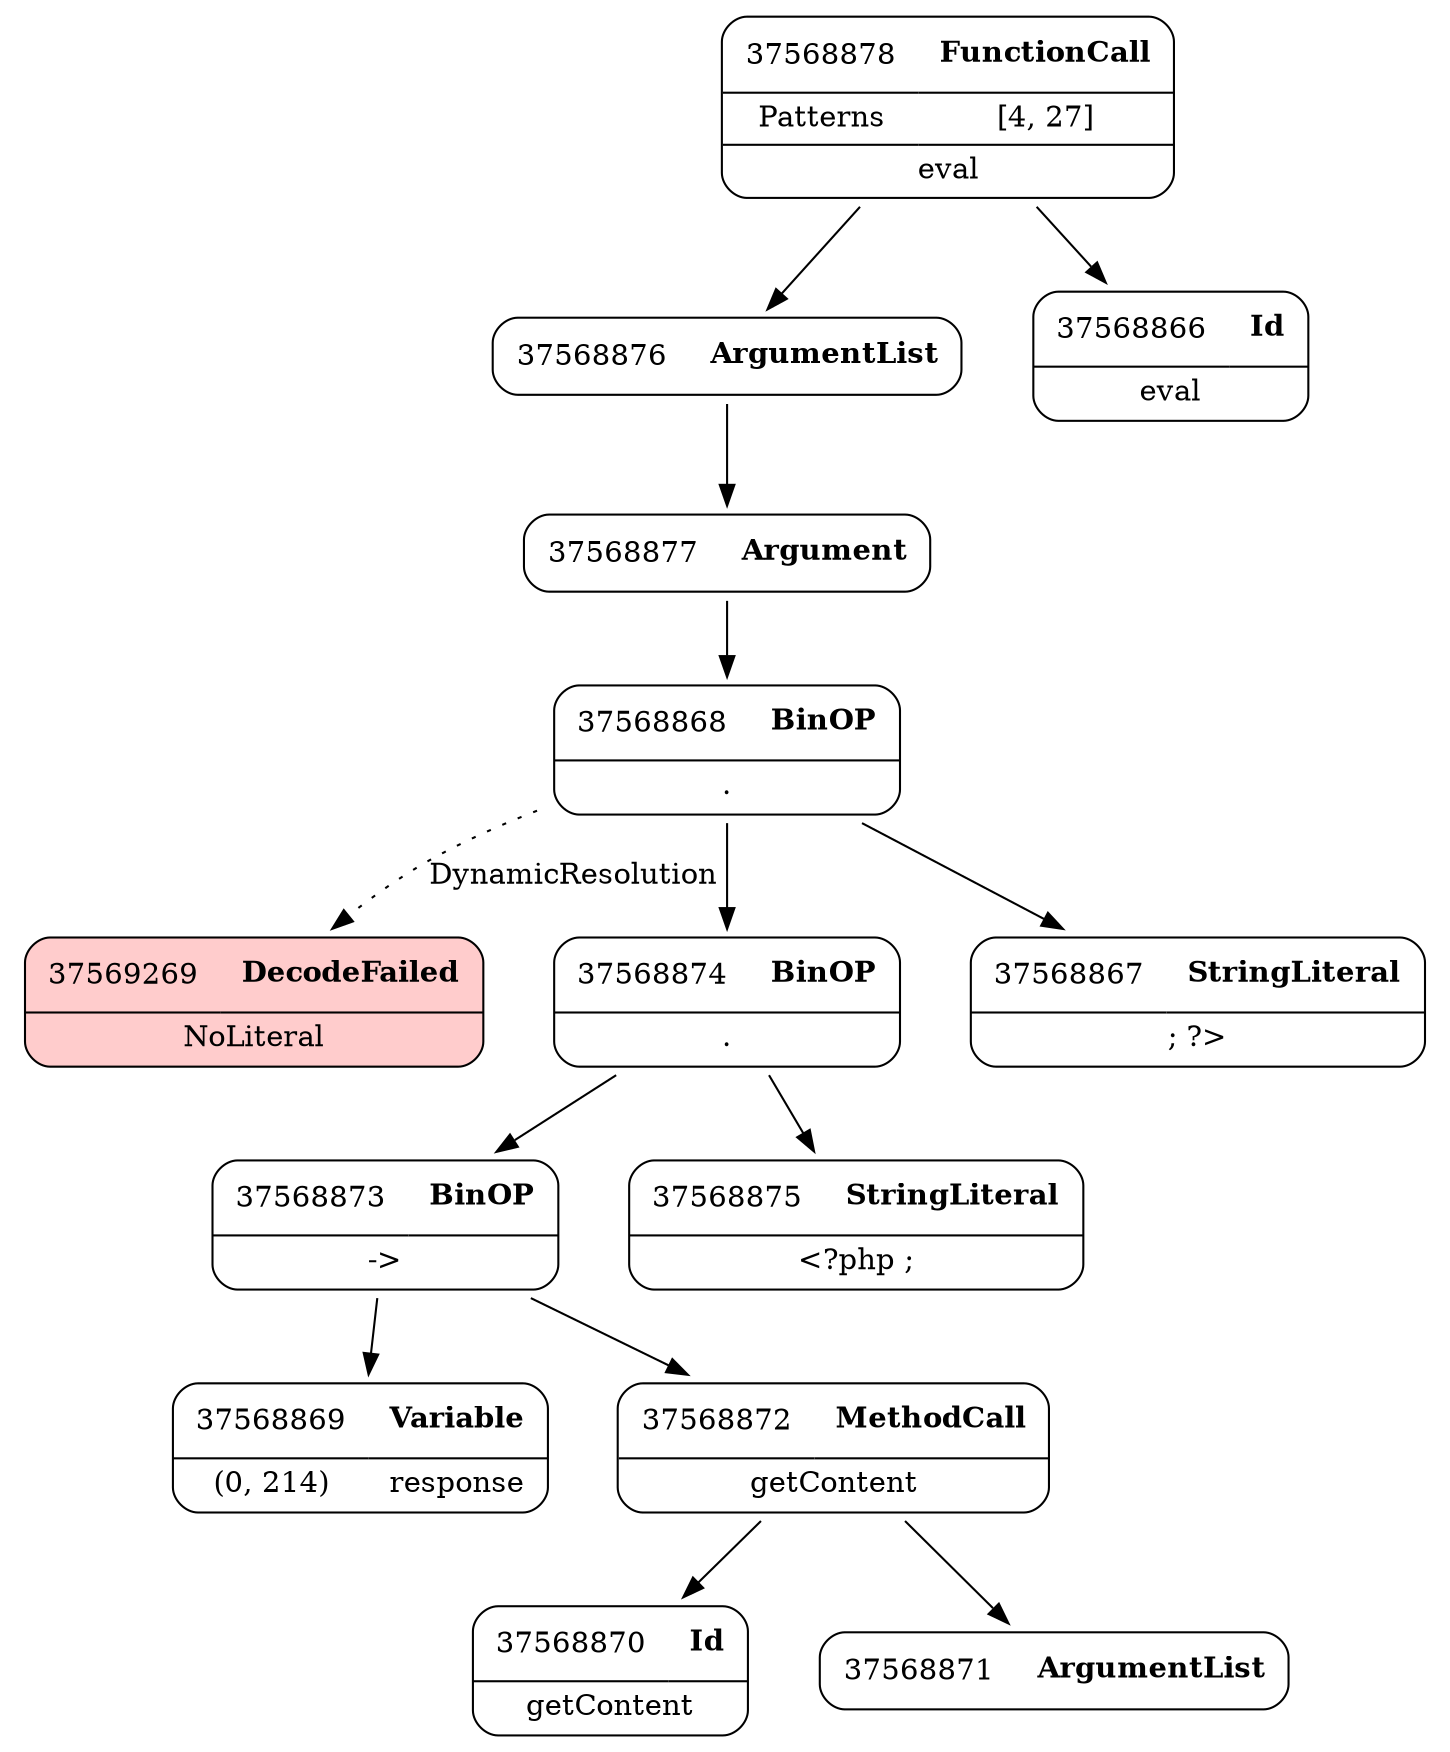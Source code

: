 digraph ast {
node [shape=none];
37569269 [label=<<TABLE border='1' cellspacing='0' cellpadding='10' style='rounded' bgcolor='#FFCCCC' ><TR><TD border='0'>37569269</TD><TD border='0'><B>DecodeFailed</B></TD></TR><HR/><TR><TD border='0' cellpadding='5' colspan='2'>NoLiteral</TD></TR></TABLE>>];
37568877 [label=<<TABLE border='1' cellspacing='0' cellpadding='10' style='rounded' ><TR><TD border='0'>37568877</TD><TD border='0'><B>Argument</B></TD></TR></TABLE>>];
37568877 -> 37568868 [weight=2];
37568876 [label=<<TABLE border='1' cellspacing='0' cellpadding='10' style='rounded' ><TR><TD border='0'>37568876</TD><TD border='0'><B>ArgumentList</B></TD></TR></TABLE>>];
37568876 -> 37568877 [weight=2];
37568878 [label=<<TABLE border='1' cellspacing='0' cellpadding='10' style='rounded' ><TR><TD border='0'>37568878</TD><TD border='0'><B>FunctionCall</B></TD></TR><HR/><TR><TD border='0' cellpadding='5'>Patterns</TD><TD border='0' cellpadding='5'>[4, 27]</TD></TR><HR/><TR><TD border='0' cellpadding='5' colspan='2'>eval</TD></TR></TABLE>>];
37568878 -> 37568866 [weight=2];
37568878 -> 37568876 [weight=2];
37568873 [label=<<TABLE border='1' cellspacing='0' cellpadding='10' style='rounded' ><TR><TD border='0'>37568873</TD><TD border='0'><B>BinOP</B></TD></TR><HR/><TR><TD border='0' cellpadding='5' colspan='2'>-&gt;</TD></TR></TABLE>>];
37568873 -> 37568869 [weight=2];
37568873 -> 37568872 [weight=2];
37568872 [label=<<TABLE border='1' cellspacing='0' cellpadding='10' style='rounded' ><TR><TD border='0'>37568872</TD><TD border='0'><B>MethodCall</B></TD></TR><HR/><TR><TD border='0' cellpadding='5' colspan='2'>getContent</TD></TR></TABLE>>];
37568872 -> 37568870 [weight=2];
37568872 -> 37568871 [weight=2];
37568875 [label=<<TABLE border='1' cellspacing='0' cellpadding='10' style='rounded' ><TR><TD border='0'>37568875</TD><TD border='0'><B>StringLiteral</B></TD></TR><HR/><TR><TD border='0' cellpadding='5' colspan='2'>&lt;?php ;</TD></TR></TABLE>>];
37568874 [label=<<TABLE border='1' cellspacing='0' cellpadding='10' style='rounded' ><TR><TD border='0'>37568874</TD><TD border='0'><B>BinOP</B></TD></TR><HR/><TR><TD border='0' cellpadding='5' colspan='2'>.</TD></TR></TABLE>>];
37568874 -> 37568873 [weight=2];
37568874 -> 37568875 [weight=2];
37568869 [label=<<TABLE border='1' cellspacing='0' cellpadding='10' style='rounded' ><TR><TD border='0'>37568869</TD><TD border='0'><B>Variable</B></TD></TR><HR/><TR><TD border='0' cellpadding='5'>(0, 214)</TD><TD border='0' cellpadding='5'>response</TD></TR></TABLE>>];
37568868 [label=<<TABLE border='1' cellspacing='0' cellpadding='10' style='rounded' ><TR><TD border='0'>37568868</TD><TD border='0'><B>BinOP</B></TD></TR><HR/><TR><TD border='0' cellpadding='5' colspan='2'>.</TD></TR></TABLE>>];
37568868 -> 37568867 [weight=2];
37568868 -> 37568874 [weight=2];
37568868 -> 37569269 [style=dotted,label=DynamicResolution];
37568871 [label=<<TABLE border='1' cellspacing='0' cellpadding='10' style='rounded' ><TR><TD border='0'>37568871</TD><TD border='0'><B>ArgumentList</B></TD></TR></TABLE>>];
37568870 [label=<<TABLE border='1' cellspacing='0' cellpadding='10' style='rounded' ><TR><TD border='0'>37568870</TD><TD border='0'><B>Id</B></TD></TR><HR/><TR><TD border='0' cellpadding='5' colspan='2'>getContent</TD></TR></TABLE>>];
37568867 [label=<<TABLE border='1' cellspacing='0' cellpadding='10' style='rounded' ><TR><TD border='0'>37568867</TD><TD border='0'><B>StringLiteral</B></TD></TR><HR/><TR><TD border='0' cellpadding='5' colspan='2'>; ?&gt;</TD></TR></TABLE>>];
37568866 [label=<<TABLE border='1' cellspacing='0' cellpadding='10' style='rounded' ><TR><TD border='0'>37568866</TD><TD border='0'><B>Id</B></TD></TR><HR/><TR><TD border='0' cellpadding='5' colspan='2'>eval</TD></TR></TABLE>>];
}
